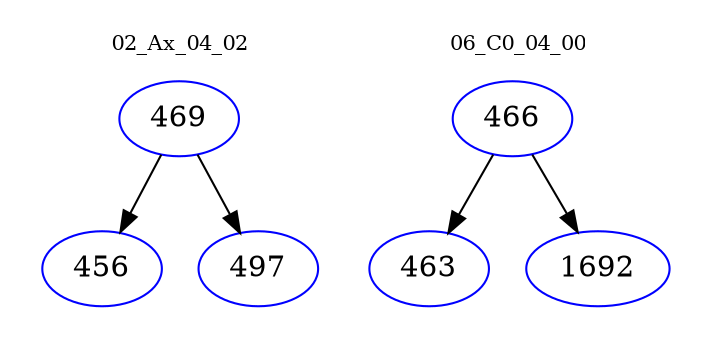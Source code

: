 digraph{
subgraph cluster_0 {
color = white
label = "02_Ax_04_02";
fontsize=10;
T0_469 [label="469", color="blue"]
T0_469 -> T0_456 [color="black"]
T0_456 [label="456", color="blue"]
T0_469 -> T0_497 [color="black"]
T0_497 [label="497", color="blue"]
}
subgraph cluster_1 {
color = white
label = "06_C0_04_00";
fontsize=10;
T1_466 [label="466", color="blue"]
T1_466 -> T1_463 [color="black"]
T1_463 [label="463", color="blue"]
T1_466 -> T1_1692 [color="black"]
T1_1692 [label="1692", color="blue"]
}
}
